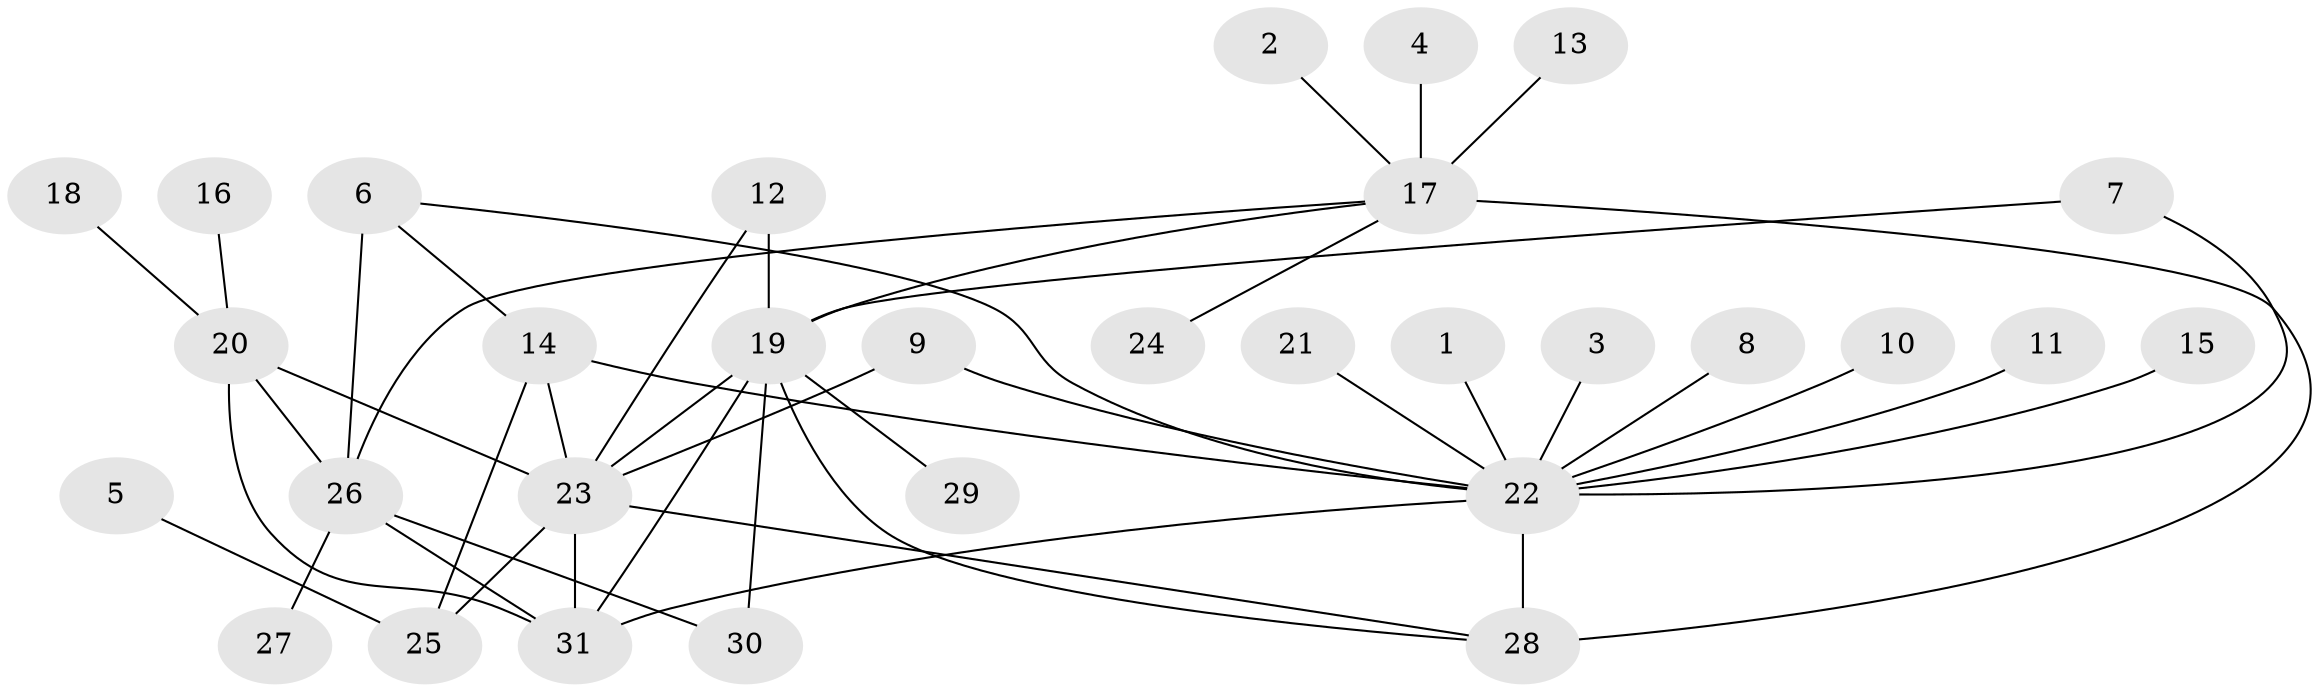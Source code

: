 // original degree distribution, {5: 0.04854368932038835, 13: 0.009708737864077669, 7: 0.038834951456310676, 9: 0.009708737864077669, 14: 0.009708737864077669, 6: 0.06796116504854369, 12: 0.009708737864077669, 8: 0.019417475728155338, 11: 0.009708737864077669, 10: 0.019417475728155338, 4: 0.02912621359223301, 1: 0.5533980582524272, 2: 0.1650485436893204, 3: 0.009708737864077669}
// Generated by graph-tools (version 1.1) at 2025/37/03/04/25 23:37:40]
// undirected, 31 vertices, 45 edges
graph export_dot {
  node [color=gray90,style=filled];
  1;
  2;
  3;
  4;
  5;
  6;
  7;
  8;
  9;
  10;
  11;
  12;
  13;
  14;
  15;
  16;
  17;
  18;
  19;
  20;
  21;
  22;
  23;
  24;
  25;
  26;
  27;
  28;
  29;
  30;
  31;
  1 -- 22 [weight=1.0];
  2 -- 17 [weight=1.0];
  3 -- 22 [weight=1.0];
  4 -- 17 [weight=1.0];
  5 -- 25 [weight=1.0];
  6 -- 14 [weight=1.0];
  6 -- 22 [weight=1.0];
  6 -- 26 [weight=4.0];
  7 -- 19 [weight=1.0];
  7 -- 22 [weight=1.0];
  8 -- 22 [weight=1.0];
  9 -- 22 [weight=1.0];
  9 -- 23 [weight=1.0];
  10 -- 22 [weight=1.0];
  11 -- 22 [weight=1.0];
  12 -- 19 [weight=2.0];
  12 -- 23 [weight=1.0];
  13 -- 17 [weight=1.0];
  14 -- 22 [weight=1.0];
  14 -- 23 [weight=2.0];
  14 -- 25 [weight=2.0];
  15 -- 22 [weight=1.0];
  16 -- 20 [weight=1.0];
  17 -- 19 [weight=2.0];
  17 -- 24 [weight=1.0];
  17 -- 26 [weight=1.0];
  17 -- 28 [weight=4.0];
  18 -- 20 [weight=1.0];
  19 -- 23 [weight=1.0];
  19 -- 28 [weight=2.0];
  19 -- 29 [weight=1.0];
  19 -- 30 [weight=1.0];
  19 -- 31 [weight=1.0];
  20 -- 23 [weight=1.0];
  20 -- 26 [weight=1.0];
  20 -- 31 [weight=6.0];
  21 -- 22 [weight=1.0];
  22 -- 28 [weight=1.0];
  22 -- 31 [weight=1.0];
  23 -- 25 [weight=4.0];
  23 -- 28 [weight=2.0];
  23 -- 31 [weight=2.0];
  26 -- 27 [weight=1.0];
  26 -- 30 [weight=1.0];
  26 -- 31 [weight=1.0];
}

